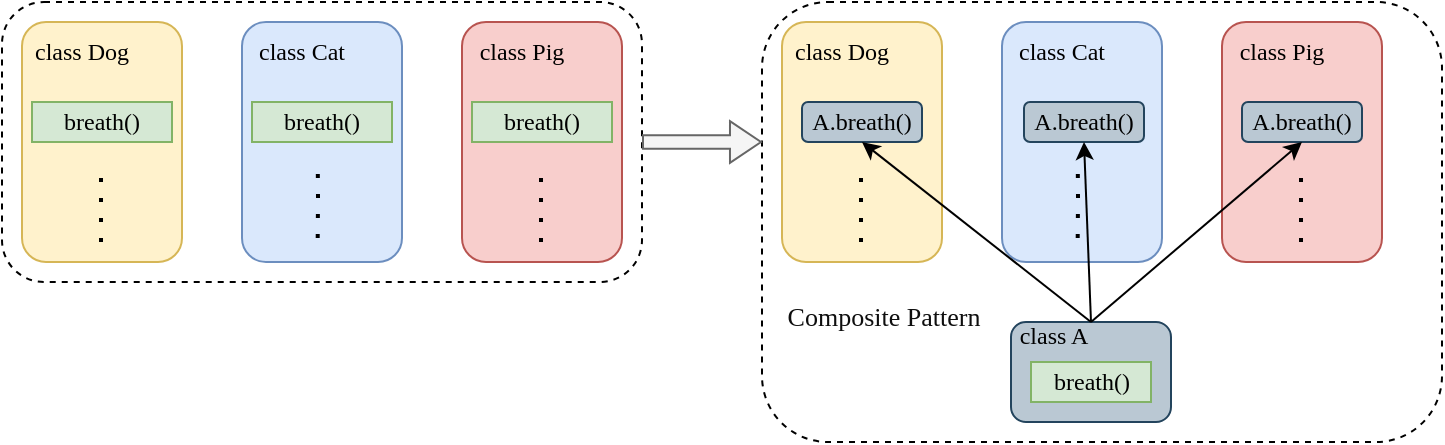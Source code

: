 <mxfile version="26.0.14">
  <diagram name="第 1 页" id="bPMIMUnnVZ51AsMIhVQp">
    <mxGraphModel dx="1736" dy="600" grid="1" gridSize="10" guides="1" tooltips="1" connect="1" arrows="1" fold="1" page="1" pageScale="1" pageWidth="827" pageHeight="1169" math="0" shadow="0">
      <root>
        <mxCell id="0" />
        <mxCell id="1" parent="0" />
        <mxCell id="ikPtMA8YlD2nCyeHiFWI-21" value="" style="rounded=1;whiteSpace=wrap;html=1;dashed=1;fontFamily=Times New Roman;" parent="1" vertex="1">
          <mxGeometry x="-40" y="160" width="320" height="140" as="geometry" />
        </mxCell>
        <mxCell id="ikPtMA8YlD2nCyeHiFWI-1" value="" style="rounded=1;whiteSpace=wrap;html=1;fillColor=#fff2cc;strokeColor=#d6b656;fontFamily=Times New Roman;" parent="1" vertex="1">
          <mxGeometry x="-30" y="170" width="80" height="120" as="geometry" />
        </mxCell>
        <mxCell id="ikPtMA8YlD2nCyeHiFWI-5" value="" style="rounded=1;whiteSpace=wrap;html=1;fillColor=#dae8fc;strokeColor=#6c8ebf;fontFamily=Times New Roman;" parent="1" vertex="1">
          <mxGeometry x="80" y="170" width="80" height="120" as="geometry" />
        </mxCell>
        <mxCell id="ikPtMA8YlD2nCyeHiFWI-6" value="" style="rounded=1;whiteSpace=wrap;html=1;fillColor=#f8cecc;strokeColor=#b85450;fontFamily=Times New Roman;" parent="1" vertex="1">
          <mxGeometry x="190" y="170" width="80" height="120" as="geometry" />
        </mxCell>
        <mxCell id="ikPtMA8YlD2nCyeHiFWI-7" value="class Dog" style="text;html=1;align=center;verticalAlign=middle;whiteSpace=wrap;rounded=0;fontFamily=Times New Roman;" parent="1" vertex="1">
          <mxGeometry x="-30" y="170" width="60" height="30" as="geometry" />
        </mxCell>
        <mxCell id="ikPtMA8YlD2nCyeHiFWI-8" value="class Cat" style="text;html=1;align=center;verticalAlign=middle;whiteSpace=wrap;rounded=0;fontFamily=Times New Roman;" parent="1" vertex="1">
          <mxGeometry x="80" y="170" width="60" height="30" as="geometry" />
        </mxCell>
        <mxCell id="ikPtMA8YlD2nCyeHiFWI-9" value="class Pig" style="text;html=1;align=center;verticalAlign=middle;whiteSpace=wrap;rounded=0;fontFamily=Times New Roman;" parent="1" vertex="1">
          <mxGeometry x="190" y="170" width="60" height="30" as="geometry" />
        </mxCell>
        <mxCell id="ikPtMA8YlD2nCyeHiFWI-10" value="breath()" style="rounded=0;whiteSpace=wrap;html=1;fillColor=#d5e8d4;strokeColor=#82b366;fontFamily=Times New Roman;" parent="1" vertex="1">
          <mxGeometry x="-25" y="210" width="70" height="20" as="geometry" />
        </mxCell>
        <mxCell id="ikPtMA8YlD2nCyeHiFWI-11" value="breath()" style="rounded=0;whiteSpace=wrap;html=1;fillColor=#d5e8d4;strokeColor=#82b366;fontFamily=Times New Roman;" parent="1" vertex="1">
          <mxGeometry x="85" y="210" width="70" height="20" as="geometry" />
        </mxCell>
        <mxCell id="ikPtMA8YlD2nCyeHiFWI-12" value="breath()" style="rounded=0;whiteSpace=wrap;html=1;fillColor=#d5e8d4;strokeColor=#82b366;fontFamily=Times New Roman;" parent="1" vertex="1">
          <mxGeometry x="195" y="210" width="70" height="20" as="geometry" />
        </mxCell>
        <mxCell id="ikPtMA8YlD2nCyeHiFWI-13" value="" style="endArrow=none;dashed=1;html=1;rounded=0;dashPattern=1 4;strokeWidth=2;fontFamily=Times New Roman;" parent="1" edge="1">
          <mxGeometry width="50" height="50" relative="1" as="geometry">
            <mxPoint x="9.5" y="280" as="sourcePoint" />
            <mxPoint x="9.5" y="240" as="targetPoint" />
          </mxGeometry>
        </mxCell>
        <mxCell id="ikPtMA8YlD2nCyeHiFWI-14" value="" style="endArrow=none;dashed=1;html=1;rounded=0;dashPattern=1 4;strokeWidth=2;fontFamily=Times New Roman;" parent="1" edge="1">
          <mxGeometry width="50" height="50" relative="1" as="geometry">
            <mxPoint x="117.85" y="278" as="sourcePoint" />
            <mxPoint x="117.85" y="238" as="targetPoint" />
            <Array as="points">
              <mxPoint x="118" y="258" />
            </Array>
          </mxGeometry>
        </mxCell>
        <mxCell id="ikPtMA8YlD2nCyeHiFWI-16" value="" style="endArrow=none;dashed=1;html=1;rounded=0;dashPattern=1 4;strokeWidth=2;fontFamily=Times New Roman;" parent="1" edge="1">
          <mxGeometry width="50" height="50" relative="1" as="geometry">
            <mxPoint x="229.5" y="280" as="sourcePoint" />
            <mxPoint x="229.5" y="240" as="targetPoint" />
          </mxGeometry>
        </mxCell>
        <mxCell id="ikPtMA8YlD2nCyeHiFWI-22" value="" style="rounded=1;whiteSpace=wrap;html=1;dashed=1;fontFamily=Times New Roman;" parent="1" vertex="1">
          <mxGeometry x="340" y="160" width="340" height="220" as="geometry" />
        </mxCell>
        <mxCell id="ikPtMA8YlD2nCyeHiFWI-23" value="" style="rounded=1;whiteSpace=wrap;html=1;fillColor=#fff2cc;strokeColor=#d6b656;fontFamily=Times New Roman;" parent="1" vertex="1">
          <mxGeometry x="350" y="170" width="80" height="120" as="geometry" />
        </mxCell>
        <mxCell id="ikPtMA8YlD2nCyeHiFWI-24" value="" style="rounded=1;whiteSpace=wrap;html=1;fillColor=#dae8fc;strokeColor=#6c8ebf;fontFamily=Times New Roman;" parent="1" vertex="1">
          <mxGeometry x="460" y="170" width="80" height="120" as="geometry" />
        </mxCell>
        <mxCell id="ikPtMA8YlD2nCyeHiFWI-25" value="" style="rounded=1;whiteSpace=wrap;html=1;fillColor=#f8cecc;strokeColor=#b85450;fontFamily=Times New Roman;" parent="1" vertex="1">
          <mxGeometry x="570" y="170" width="80" height="120" as="geometry" />
        </mxCell>
        <mxCell id="ikPtMA8YlD2nCyeHiFWI-26" value="class Dog" style="text;html=1;align=center;verticalAlign=middle;whiteSpace=wrap;rounded=0;fontFamily=Times New Roman;" parent="1" vertex="1">
          <mxGeometry x="350" y="170" width="60" height="30" as="geometry" />
        </mxCell>
        <mxCell id="ikPtMA8YlD2nCyeHiFWI-27" value="class Cat" style="text;html=1;align=center;verticalAlign=middle;whiteSpace=wrap;rounded=0;fontFamily=Times New Roman;" parent="1" vertex="1">
          <mxGeometry x="460" y="170" width="60" height="30" as="geometry" />
        </mxCell>
        <mxCell id="ikPtMA8YlD2nCyeHiFWI-28" value="class Pig" style="text;html=1;align=center;verticalAlign=middle;whiteSpace=wrap;rounded=0;fontFamily=Times New Roman;" parent="1" vertex="1">
          <mxGeometry x="570" y="170" width="60" height="30" as="geometry" />
        </mxCell>
        <mxCell id="ikPtMA8YlD2nCyeHiFWI-32" value="" style="endArrow=none;dashed=1;html=1;rounded=0;dashPattern=1 4;strokeWidth=2;fontFamily=Times New Roman;" parent="1" edge="1">
          <mxGeometry width="50" height="50" relative="1" as="geometry">
            <mxPoint x="389.5" y="280" as="sourcePoint" />
            <mxPoint x="389.5" y="240" as="targetPoint" />
          </mxGeometry>
        </mxCell>
        <mxCell id="ikPtMA8YlD2nCyeHiFWI-33" value="" style="endArrow=none;dashed=1;html=1;rounded=0;dashPattern=1 4;strokeWidth=2;fontFamily=Times New Roman;" parent="1" edge="1">
          <mxGeometry width="50" height="50" relative="1" as="geometry">
            <mxPoint x="497.85" y="278" as="sourcePoint" />
            <mxPoint x="497.85" y="238" as="targetPoint" />
            <Array as="points">
              <mxPoint x="498" y="258" />
            </Array>
          </mxGeometry>
        </mxCell>
        <mxCell id="ikPtMA8YlD2nCyeHiFWI-34" value="" style="endArrow=none;dashed=1;html=1;rounded=0;dashPattern=1 4;strokeWidth=2;fontFamily=Times New Roman;" parent="1" edge="1">
          <mxGeometry width="50" height="50" relative="1" as="geometry">
            <mxPoint x="609.5" y="280" as="sourcePoint" />
            <mxPoint x="609.5" y="240" as="targetPoint" />
          </mxGeometry>
        </mxCell>
        <mxCell id="ikPtMA8YlD2nCyeHiFWI-39" value="A.breath()" style="rounded=1;whiteSpace=wrap;html=1;fillColor=#bac8d3;strokeColor=#23445d;fontFamily=Times New Roman;" parent="1" vertex="1">
          <mxGeometry x="360" y="210" width="60" height="20" as="geometry" />
        </mxCell>
        <mxCell id="ikPtMA8YlD2nCyeHiFWI-40" value="A.breath()" style="rounded=1;whiteSpace=wrap;html=1;fillColor=#bac8d3;strokeColor=#23445d;fontFamily=Times New Roman;" parent="1" vertex="1">
          <mxGeometry x="471" y="210" width="60" height="20" as="geometry" />
        </mxCell>
        <mxCell id="ikPtMA8YlD2nCyeHiFWI-41" value="A.breath()" style="rounded=1;whiteSpace=wrap;html=1;fillColor=#bac8d3;strokeColor=#23445d;fontFamily=Times New Roman;" parent="1" vertex="1">
          <mxGeometry x="580" y="210" width="60" height="20" as="geometry" />
        </mxCell>
        <mxCell id="ikPtMA8YlD2nCyeHiFWI-43" value="" style="group;fontFamily=Times New Roman;" parent="1" vertex="1" connectable="0">
          <mxGeometry x="455.5" y="312" width="89" height="58" as="geometry" />
        </mxCell>
        <mxCell id="ikPtMA8YlD2nCyeHiFWI-36" value="" style="rounded=1;whiteSpace=wrap;html=1;fillColor=#bac8d3;strokeColor=#23445d;fontFamily=Times New Roman;" parent="ikPtMA8YlD2nCyeHiFWI-43" vertex="1">
          <mxGeometry x="9" y="8" width="80" height="50" as="geometry" />
        </mxCell>
        <mxCell id="ikPtMA8YlD2nCyeHiFWI-37" value="breath()" style="rounded=0;whiteSpace=wrap;html=1;fillColor=#d5e8d4;strokeColor=#82b366;fontFamily=Times New Roman;" parent="ikPtMA8YlD2nCyeHiFWI-43" vertex="1">
          <mxGeometry x="19" y="28" width="60" height="20" as="geometry" />
        </mxCell>
        <mxCell id="ikPtMA8YlD2nCyeHiFWI-38" value="class A" style="text;html=1;align=center;verticalAlign=middle;whiteSpace=wrap;rounded=0;fontFamily=Times New Roman;" parent="ikPtMA8YlD2nCyeHiFWI-43" vertex="1">
          <mxGeometry width="60" height="30" as="geometry" />
        </mxCell>
        <mxCell id="ikPtMA8YlD2nCyeHiFWI-46" value="" style="endArrow=classic;html=1;rounded=0;exitX=0.5;exitY=0;exitDx=0;exitDy=0;entryX=0.5;entryY=1;entryDx=0;entryDy=0;fontFamily=Times New Roman;" parent="1" source="ikPtMA8YlD2nCyeHiFWI-36" target="ikPtMA8YlD2nCyeHiFWI-39" edge="1">
          <mxGeometry width="50" height="50" relative="1" as="geometry">
            <mxPoint x="410" y="250" as="sourcePoint" />
            <mxPoint x="360" y="300" as="targetPoint" />
          </mxGeometry>
        </mxCell>
        <mxCell id="ikPtMA8YlD2nCyeHiFWI-45" value="" style="endArrow=classic;html=1;rounded=0;exitX=0.5;exitY=0;exitDx=0;exitDy=0;entryX=0.5;entryY=1;entryDx=0;entryDy=0;fontFamily=Times New Roman;" parent="1" source="ikPtMA8YlD2nCyeHiFWI-36" target="ikPtMA8YlD2nCyeHiFWI-40" edge="1">
          <mxGeometry width="50" height="50" relative="1" as="geometry">
            <mxPoint x="400" y="240" as="sourcePoint" />
            <mxPoint x="350" y="290" as="targetPoint" />
          </mxGeometry>
        </mxCell>
        <mxCell id="ikPtMA8YlD2nCyeHiFWI-44" value="" style="endArrow=classic;html=1;rounded=0;exitX=0.5;exitY=0;exitDx=0;exitDy=0;entryX=0.5;entryY=1;entryDx=0;entryDy=0;fontFamily=Times New Roman;" parent="1" source="ikPtMA8YlD2nCyeHiFWI-36" target="ikPtMA8YlD2nCyeHiFWI-41" edge="1">
          <mxGeometry width="50" height="50" relative="1" as="geometry">
            <mxPoint x="390" y="230" as="sourcePoint" />
            <mxPoint x="340" y="280" as="targetPoint" />
          </mxGeometry>
        </mxCell>
        <mxCell id="ikPtMA8YlD2nCyeHiFWI-47" value="&lt;p class=&quot;p1&quot; style=&quot;margin: 0px; font-variant-numeric: normal; font-variant-east-asian: normal; font-variant-alternates: normal; font-size-adjust: none; font-kerning: auto; font-optical-sizing: auto; font-feature-settings: normal; font-variation-settings: normal; font-variant-position: normal; font-variant-emoji: normal; font-stretch: normal; line-height: normal; color: rgb(14, 14, 14); text-align: start;&quot;&gt;&lt;font style=&quot;font-size: 13px;&quot;&gt;Composite Pattern&lt;/font&gt;&lt;/p&gt;" style="text;html=1;align=center;verticalAlign=middle;whiteSpace=wrap;rounded=0;fontFamily=Times New Roman;" parent="1" vertex="1">
          <mxGeometry x="331" y="307" width="140" height="20" as="geometry" />
        </mxCell>
        <mxCell id="NaRxEjRn3AIUDS08yA5R-2" value="" style="shape=flexArrow;endArrow=classic;html=1;rounded=0;exitX=1;exitY=0.5;exitDx=0;exitDy=0;width=6.667;endSize=4.836;endWidth=13.185;fillColor=#f5f5f5;strokeColor=#666666;fontFamily=Times New Roman;" edge="1" parent="1" source="ikPtMA8YlD2nCyeHiFWI-21">
          <mxGeometry width="50" height="50" relative="1" as="geometry">
            <mxPoint x="200" y="400" as="sourcePoint" />
            <mxPoint x="340" y="230" as="targetPoint" />
          </mxGeometry>
        </mxCell>
      </root>
    </mxGraphModel>
  </diagram>
</mxfile>

